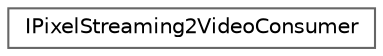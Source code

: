 digraph "Graphical Class Hierarchy"
{
 // INTERACTIVE_SVG=YES
 // LATEX_PDF_SIZE
  bgcolor="transparent";
  edge [fontname=Helvetica,fontsize=10,labelfontname=Helvetica,labelfontsize=10];
  node [fontname=Helvetica,fontsize=10,shape=box,height=0.2,width=0.4];
  rankdir="LR";
  Node0 [id="Node000000",label="IPixelStreaming2VideoConsumer",height=0.2,width=0.4,color="grey40", fillcolor="white", style="filled",URL="$dd/d37/classIPixelStreaming2VideoConsumer.html",tooltip="An \"Video Consumer\" is an object that is responsible for outputting the video received from a peer."];
}
